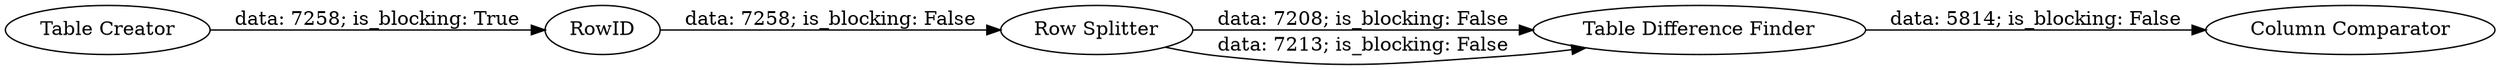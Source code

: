 digraph {
	"-8359620750558839842_1" [label="Table Creator"]
	"-8359620750558839842_3" [label=RowID]
	"-8359620750558839842_5" [label="Column Comparator"]
	"-8359620750558839842_4" [label="Table Difference Finder"]
	"-8359620750558839842_2" [label="Row Splitter"]
	"-8359620750558839842_4" -> "-8359620750558839842_5" [label="data: 5814; is_blocking: False"]
	"-8359620750558839842_3" -> "-8359620750558839842_2" [label="data: 7258; is_blocking: False"]
	"-8359620750558839842_1" -> "-8359620750558839842_3" [label="data: 7258; is_blocking: True"]
	"-8359620750558839842_2" -> "-8359620750558839842_4" [label="data: 7208; is_blocking: False"]
	"-8359620750558839842_2" -> "-8359620750558839842_4" [label="data: 7213; is_blocking: False"]
	rankdir=LR
}
